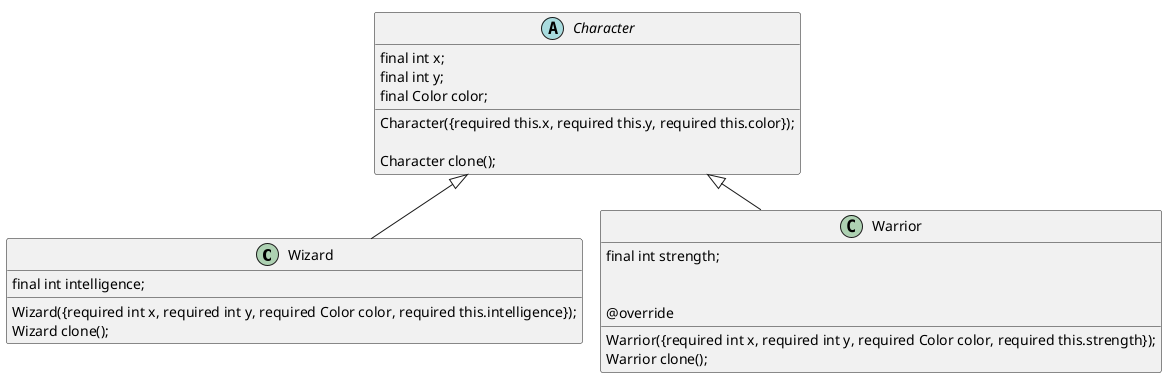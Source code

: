 @startuml
!pragma layout smetana
class Wizard {
  final int intelligence;

  Wizard({required int x, required int y, required Color color, required this.intelligence});
  Wizard clone();
}
class Warrior {
  final int strength;

  Warrior({required int x, required int y, required Color color, required this.strength});

        @override
          Warrior clone();
}
abstract class Character {
  final int x;
  final int y;
  final Color color;

  Character({required this.x, required this.y, required this.color});

  Character clone();
}


Character <|-- Warrior
Character <|-- Wizard


@enduml